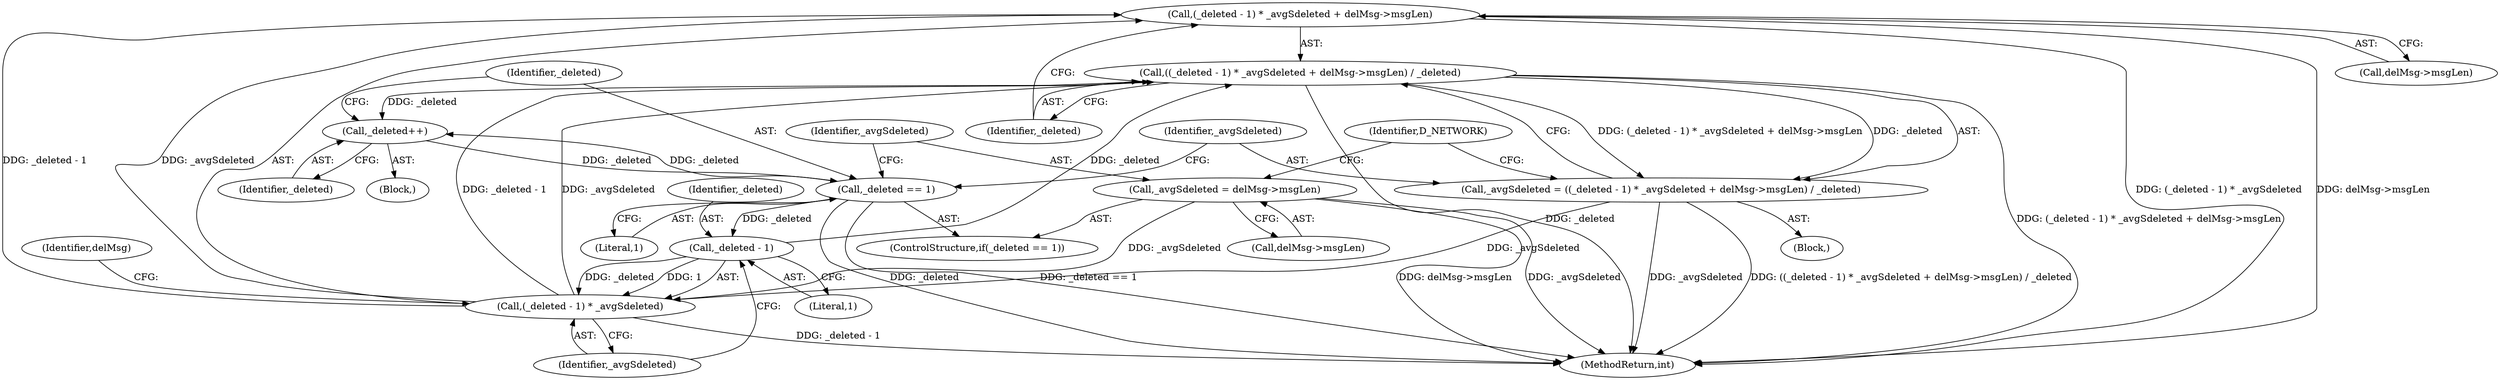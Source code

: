 digraph "0_htcondor_5e5571d1a431eb3c61977b6dd6ec90186ef79867_2@pointer" {
"1000376" [label="(Call,(_deleted - 1) * _avgSdeleted + delMsg->msgLen)"];
"1000377" [label="(Call,(_deleted - 1) * _avgSdeleted)"];
"1000378" [label="(Call,_deleted - 1)"];
"1000363" [label="(Call,_deleted == 1)"];
"1000360" [label="(Call,_deleted++)"];
"1000375" [label="(Call,((_deleted - 1) * _avgSdeleted + delMsg->msgLen) / _deleted)"];
"1000366" [label="(Call,_avgSdeleted = delMsg->msgLen)"];
"1000373" [label="(Call,_avgSdeleted = ((_deleted - 1) * _avgSdeleted + delMsg->msgLen) / _deleted)"];
"1000377" [label="(Call,(_deleted - 1) * _avgSdeleted)"];
"1000382" [label="(Call,delMsg->msgLen)"];
"1000387" [label="(Identifier,D_NETWORK)"];
"1000322" [label="(Block,)"];
"1000373" [label="(Call,_avgSdeleted = ((_deleted - 1) * _avgSdeleted + delMsg->msgLen) / _deleted)"];
"1000364" [label="(Identifier,_deleted)"];
"1000361" [label="(Identifier,_deleted)"];
"1000381" [label="(Identifier,_avgSdeleted)"];
"1000372" [label="(Block,)"];
"1000379" [label="(Identifier,_deleted)"];
"1000491" [label="(MethodReturn,int)"];
"1000383" [label="(Identifier,delMsg)"];
"1000380" [label="(Literal,1)"];
"1000363" [label="(Call,_deleted == 1)"];
"1000378" [label="(Call,_deleted - 1)"];
"1000375" [label="(Call,((_deleted - 1) * _avgSdeleted + delMsg->msgLen) / _deleted)"];
"1000362" [label="(ControlStructure,if(_deleted == 1))"];
"1000366" [label="(Call,_avgSdeleted = delMsg->msgLen)"];
"1000385" [label="(Identifier,_deleted)"];
"1000376" [label="(Call,(_deleted - 1) * _avgSdeleted + delMsg->msgLen)"];
"1000368" [label="(Call,delMsg->msgLen)"];
"1000367" [label="(Identifier,_avgSdeleted)"];
"1000365" [label="(Literal,1)"];
"1000374" [label="(Identifier,_avgSdeleted)"];
"1000360" [label="(Call,_deleted++)"];
"1000376" -> "1000375"  [label="AST: "];
"1000376" -> "1000382"  [label="CFG: "];
"1000377" -> "1000376"  [label="AST: "];
"1000382" -> "1000376"  [label="AST: "];
"1000385" -> "1000376"  [label="CFG: "];
"1000376" -> "1000491"  [label="DDG: (_deleted - 1) * _avgSdeleted"];
"1000376" -> "1000491"  [label="DDG: delMsg->msgLen"];
"1000377" -> "1000376"  [label="DDG: _deleted - 1"];
"1000377" -> "1000376"  [label="DDG: _avgSdeleted"];
"1000377" -> "1000381"  [label="CFG: "];
"1000378" -> "1000377"  [label="AST: "];
"1000381" -> "1000377"  [label="AST: "];
"1000383" -> "1000377"  [label="CFG: "];
"1000377" -> "1000491"  [label="DDG: _deleted - 1"];
"1000377" -> "1000375"  [label="DDG: _deleted - 1"];
"1000377" -> "1000375"  [label="DDG: _avgSdeleted"];
"1000378" -> "1000377"  [label="DDG: _deleted"];
"1000378" -> "1000377"  [label="DDG: 1"];
"1000366" -> "1000377"  [label="DDG: _avgSdeleted"];
"1000373" -> "1000377"  [label="DDG: _avgSdeleted"];
"1000378" -> "1000380"  [label="CFG: "];
"1000379" -> "1000378"  [label="AST: "];
"1000380" -> "1000378"  [label="AST: "];
"1000381" -> "1000378"  [label="CFG: "];
"1000363" -> "1000378"  [label="DDG: _deleted"];
"1000378" -> "1000375"  [label="DDG: _deleted"];
"1000363" -> "1000362"  [label="AST: "];
"1000363" -> "1000365"  [label="CFG: "];
"1000364" -> "1000363"  [label="AST: "];
"1000365" -> "1000363"  [label="AST: "];
"1000367" -> "1000363"  [label="CFG: "];
"1000374" -> "1000363"  [label="CFG: "];
"1000363" -> "1000491"  [label="DDG: _deleted"];
"1000363" -> "1000491"  [label="DDG: _deleted == 1"];
"1000363" -> "1000360"  [label="DDG: _deleted"];
"1000360" -> "1000363"  [label="DDG: _deleted"];
"1000360" -> "1000322"  [label="AST: "];
"1000360" -> "1000361"  [label="CFG: "];
"1000361" -> "1000360"  [label="AST: "];
"1000364" -> "1000360"  [label="CFG: "];
"1000375" -> "1000360"  [label="DDG: _deleted"];
"1000375" -> "1000373"  [label="AST: "];
"1000375" -> "1000385"  [label="CFG: "];
"1000385" -> "1000375"  [label="AST: "];
"1000373" -> "1000375"  [label="CFG: "];
"1000375" -> "1000491"  [label="DDG: (_deleted - 1) * _avgSdeleted + delMsg->msgLen"];
"1000375" -> "1000491"  [label="DDG: _deleted"];
"1000375" -> "1000373"  [label="DDG: (_deleted - 1) * _avgSdeleted + delMsg->msgLen"];
"1000375" -> "1000373"  [label="DDG: _deleted"];
"1000366" -> "1000362"  [label="AST: "];
"1000366" -> "1000368"  [label="CFG: "];
"1000367" -> "1000366"  [label="AST: "];
"1000368" -> "1000366"  [label="AST: "];
"1000387" -> "1000366"  [label="CFG: "];
"1000366" -> "1000491"  [label="DDG: delMsg->msgLen"];
"1000366" -> "1000491"  [label="DDG: _avgSdeleted"];
"1000373" -> "1000372"  [label="AST: "];
"1000374" -> "1000373"  [label="AST: "];
"1000387" -> "1000373"  [label="CFG: "];
"1000373" -> "1000491"  [label="DDG: ((_deleted - 1) * _avgSdeleted + delMsg->msgLen) / _deleted"];
"1000373" -> "1000491"  [label="DDG: _avgSdeleted"];
}
